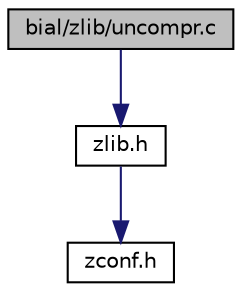 digraph "bial/zlib/uncompr.c"
{
  edge [fontname="Helvetica",fontsize="10",labelfontname="Helvetica",labelfontsize="10"];
  node [fontname="Helvetica",fontsize="10",shape=record];
  Node1 [label="bial/zlib/uncompr.c",height=0.2,width=0.4,color="black", fillcolor="grey75", style="filled", fontcolor="black"];
  Node1 -> Node2 [color="midnightblue",fontsize="10",style="solid",fontname="Helvetica"];
  Node2 [label="zlib.h",height=0.2,width=0.4,color="black", fillcolor="white", style="filled",URL="$zlib_8h.html"];
  Node2 -> Node3 [color="midnightblue",fontsize="10",style="solid",fontname="Helvetica"];
  Node3 [label="zconf.h",height=0.2,width=0.4,color="black", fillcolor="white", style="filled",URL="$zconf_8h.html"];
}
